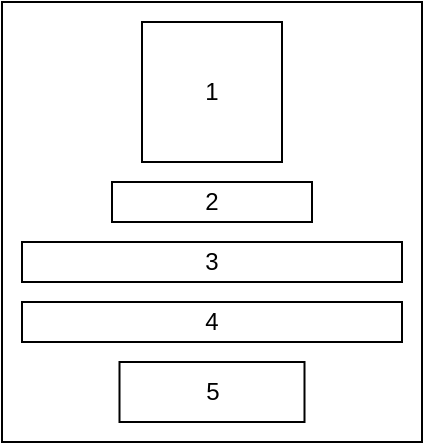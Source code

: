 <mxfile version="24.8.6">
  <diagram name="Страница — 1" id="B7BoDMwRP4bzp1QEvwFb">
    <mxGraphModel dx="407" dy="442" grid="0" gridSize="10" guides="1" tooltips="1" connect="1" arrows="1" fold="1" page="1" pageScale="1" pageWidth="827" pageHeight="1169" math="0" shadow="0">
      <root>
        <mxCell id="0" />
        <mxCell id="1" parent="0" />
        <mxCell id="OIhLDXdUyic4KCReRbb--121" value="" style="rounded=0;whiteSpace=wrap;html=1;" vertex="1" parent="1">
          <mxGeometry x="240" y="350" width="210" height="220" as="geometry" />
        </mxCell>
        <mxCell id="OIhLDXdUyic4KCReRbb--127" value="5" style="rounded=0;whiteSpace=wrap;html=1;" vertex="1" parent="1">
          <mxGeometry x="298.75" y="530" width="92.5" height="30" as="geometry" />
        </mxCell>
        <mxCell id="OIhLDXdUyic4KCReRbb--128" value="4" style="rounded=0;whiteSpace=wrap;html=1;" vertex="1" parent="1">
          <mxGeometry x="250" y="500" width="190" height="20" as="geometry" />
        </mxCell>
        <mxCell id="OIhLDXdUyic4KCReRbb--130" value="1" style="rounded=0;whiteSpace=wrap;html=1;" vertex="1" parent="1">
          <mxGeometry x="310" y="360" width="70" height="70" as="geometry" />
        </mxCell>
        <mxCell id="OIhLDXdUyic4KCReRbb--131" value="3" style="rounded=0;whiteSpace=wrap;html=1;" vertex="1" parent="1">
          <mxGeometry x="250" y="470" width="190" height="20" as="geometry" />
        </mxCell>
        <mxCell id="OIhLDXdUyic4KCReRbb--132" value="2" style="rounded=0;whiteSpace=wrap;html=1;" vertex="1" parent="1">
          <mxGeometry x="295" y="440" width="100" height="20" as="geometry" />
        </mxCell>
      </root>
    </mxGraphModel>
  </diagram>
</mxfile>

